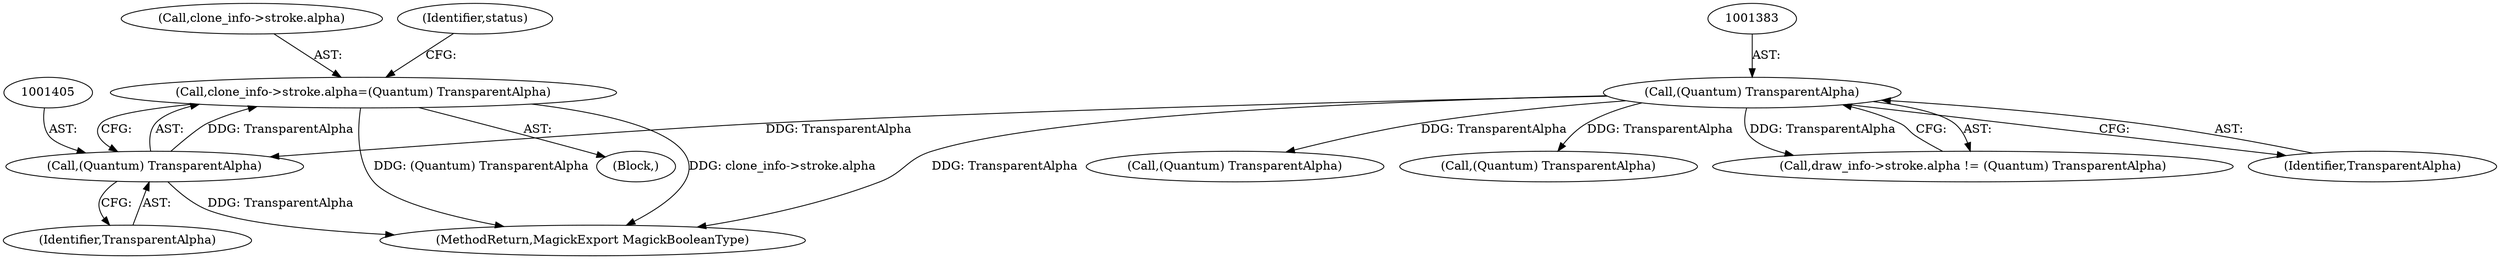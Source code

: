 digraph "0_ImageMagick_726812fa2fa7ce16bcf58f6e115f65427a1c0950_2@pointer" {
"1001398" [label="(Call,clone_info->stroke.alpha=(Quantum) TransparentAlpha)"];
"1001404" [label="(Call,(Quantum) TransparentAlpha)"];
"1001382" [label="(Call,(Quantum) TransparentAlpha)"];
"1001385" [label="(Block,)"];
"1001408" [label="(Identifier,status)"];
"1001406" [label="(Identifier,TransparentAlpha)"];
"1001376" [label="(Call,draw_info->stroke.alpha != (Quantum) TransparentAlpha)"];
"1001629" [label="(MethodReturn,MagickExport MagickBooleanType)"];
"1001399" [label="(Call,clone_info->stroke.alpha)"];
"1001398" [label="(Call,clone_info->stroke.alpha=(Quantum) TransparentAlpha)"];
"1001384" [label="(Identifier,TransparentAlpha)"];
"1001451" [label="(Call,(Quantum) TransparentAlpha)"];
"1001576" [label="(Call,(Quantum) TransparentAlpha)"];
"1001404" [label="(Call,(Quantum) TransparentAlpha)"];
"1001382" [label="(Call,(Quantum) TransparentAlpha)"];
"1001398" -> "1001385"  [label="AST: "];
"1001398" -> "1001404"  [label="CFG: "];
"1001399" -> "1001398"  [label="AST: "];
"1001404" -> "1001398"  [label="AST: "];
"1001408" -> "1001398"  [label="CFG: "];
"1001398" -> "1001629"  [label="DDG: (Quantum) TransparentAlpha"];
"1001398" -> "1001629"  [label="DDG: clone_info->stroke.alpha"];
"1001404" -> "1001398"  [label="DDG: TransparentAlpha"];
"1001404" -> "1001406"  [label="CFG: "];
"1001405" -> "1001404"  [label="AST: "];
"1001406" -> "1001404"  [label="AST: "];
"1001404" -> "1001629"  [label="DDG: TransparentAlpha"];
"1001382" -> "1001404"  [label="DDG: TransparentAlpha"];
"1001382" -> "1001376"  [label="AST: "];
"1001382" -> "1001384"  [label="CFG: "];
"1001383" -> "1001382"  [label="AST: "];
"1001384" -> "1001382"  [label="AST: "];
"1001376" -> "1001382"  [label="CFG: "];
"1001382" -> "1001629"  [label="DDG: TransparentAlpha"];
"1001382" -> "1001376"  [label="DDG: TransparentAlpha"];
"1001382" -> "1001451"  [label="DDG: TransparentAlpha"];
"1001382" -> "1001576"  [label="DDG: TransparentAlpha"];
}
